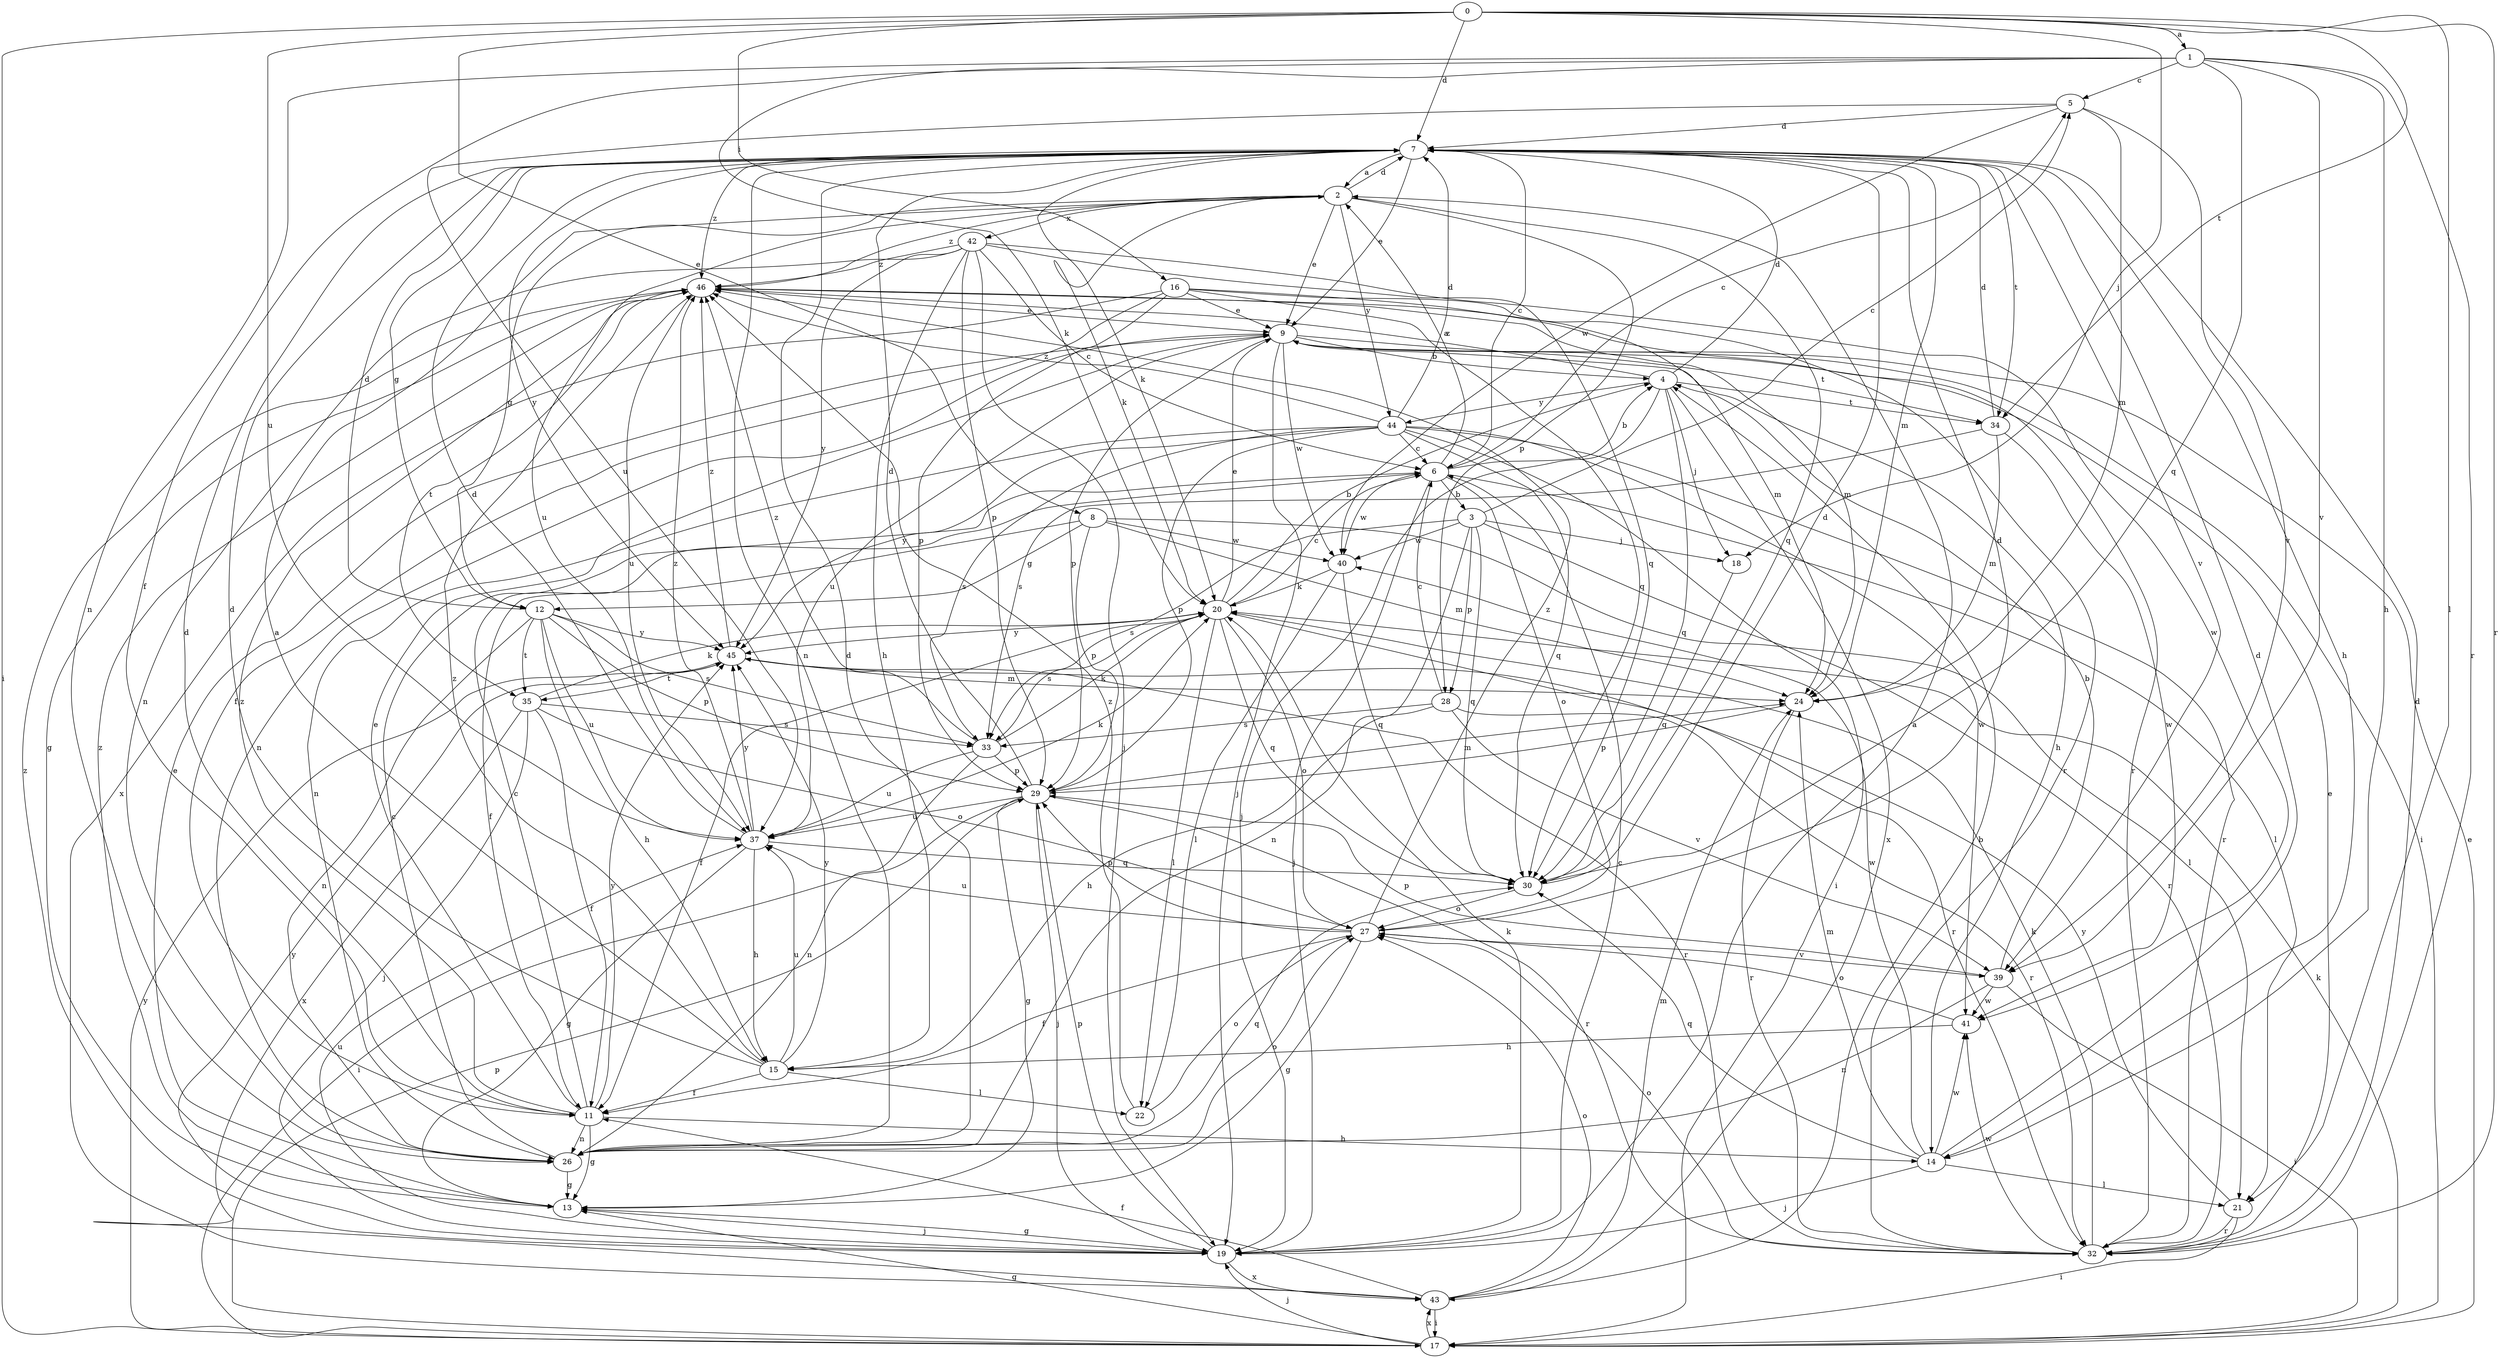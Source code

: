 strict digraph  {
0;
1;
2;
3;
4;
5;
6;
7;
8;
9;
11;
12;
13;
14;
15;
16;
17;
18;
19;
20;
21;
22;
24;
26;
27;
28;
29;
30;
32;
33;
34;
35;
37;
39;
40;
41;
42;
43;
44;
45;
46;
0 -> 1  [label=a];
0 -> 7  [label=d];
0 -> 8  [label=e];
0 -> 16  [label=i];
0 -> 17  [label=i];
0 -> 18  [label=j];
0 -> 21  [label=l];
0 -> 32  [label=r];
0 -> 34  [label=t];
0 -> 37  [label=u];
1 -> 5  [label=c];
1 -> 11  [label=f];
1 -> 14  [label=h];
1 -> 20  [label=k];
1 -> 26  [label=n];
1 -> 30  [label=q];
1 -> 32  [label=r];
1 -> 39  [label=v];
2 -> 7  [label=d];
2 -> 9  [label=e];
2 -> 12  [label=g];
2 -> 20  [label=k];
2 -> 28  [label=p];
2 -> 30  [label=q];
2 -> 37  [label=u];
2 -> 42  [label=x];
2 -> 44  [label=y];
2 -> 46  [label=z];
3 -> 5  [label=c];
3 -> 18  [label=j];
3 -> 26  [label=n];
3 -> 28  [label=p];
3 -> 30  [label=q];
3 -> 32  [label=r];
3 -> 33  [label=s];
3 -> 40  [label=w];
4 -> 7  [label=d];
4 -> 18  [label=j];
4 -> 19  [label=j];
4 -> 30  [label=q];
4 -> 34  [label=t];
4 -> 43  [label=x];
4 -> 44  [label=y];
4 -> 46  [label=z];
5 -> 7  [label=d];
5 -> 24  [label=m];
5 -> 37  [label=u];
5 -> 39  [label=v];
5 -> 40  [label=w];
6 -> 2  [label=a];
6 -> 3  [label=b];
6 -> 4  [label=b];
6 -> 5  [label=c];
6 -> 19  [label=j];
6 -> 21  [label=l];
6 -> 27  [label=o];
6 -> 40  [label=w];
7 -> 2  [label=a];
7 -> 6  [label=c];
7 -> 9  [label=e];
7 -> 12  [label=g];
7 -> 14  [label=h];
7 -> 20  [label=k];
7 -> 24  [label=m];
7 -> 26  [label=n];
7 -> 34  [label=t];
7 -> 39  [label=v];
7 -> 45  [label=y];
7 -> 46  [label=z];
8 -> 11  [label=f];
8 -> 12  [label=g];
8 -> 21  [label=l];
8 -> 24  [label=m];
8 -> 29  [label=p];
8 -> 40  [label=w];
9 -> 4  [label=b];
9 -> 14  [label=h];
9 -> 17  [label=i];
9 -> 19  [label=j];
9 -> 26  [label=n];
9 -> 29  [label=p];
9 -> 34  [label=t];
9 -> 37  [label=u];
9 -> 40  [label=w];
11 -> 6  [label=c];
11 -> 7  [label=d];
11 -> 9  [label=e];
11 -> 13  [label=g];
11 -> 14  [label=h];
11 -> 26  [label=n];
11 -> 45  [label=y];
11 -> 46  [label=z];
12 -> 7  [label=d];
12 -> 15  [label=h];
12 -> 26  [label=n];
12 -> 29  [label=p];
12 -> 33  [label=s];
12 -> 35  [label=t];
12 -> 37  [label=u];
12 -> 45  [label=y];
13 -> 9  [label=e];
13 -> 19  [label=j];
13 -> 46  [label=z];
14 -> 7  [label=d];
14 -> 19  [label=j];
14 -> 21  [label=l];
14 -> 24  [label=m];
14 -> 30  [label=q];
14 -> 40  [label=w];
14 -> 41  [label=w];
15 -> 2  [label=a];
15 -> 7  [label=d];
15 -> 11  [label=f];
15 -> 22  [label=l];
15 -> 37  [label=u];
15 -> 45  [label=y];
15 -> 46  [label=z];
16 -> 9  [label=e];
16 -> 11  [label=f];
16 -> 24  [label=m];
16 -> 29  [label=p];
16 -> 30  [label=q];
16 -> 32  [label=r];
16 -> 43  [label=x];
17 -> 9  [label=e];
17 -> 13  [label=g];
17 -> 19  [label=j];
17 -> 20  [label=k];
17 -> 29  [label=p];
17 -> 43  [label=x];
17 -> 45  [label=y];
18 -> 30  [label=q];
19 -> 2  [label=a];
19 -> 6  [label=c];
19 -> 13  [label=g];
19 -> 20  [label=k];
19 -> 29  [label=p];
19 -> 37  [label=u];
19 -> 43  [label=x];
19 -> 45  [label=y];
19 -> 46  [label=z];
20 -> 4  [label=b];
20 -> 6  [label=c];
20 -> 9  [label=e];
20 -> 11  [label=f];
20 -> 22  [label=l];
20 -> 27  [label=o];
20 -> 30  [label=q];
20 -> 32  [label=r];
20 -> 33  [label=s];
20 -> 45  [label=y];
21 -> 17  [label=i];
21 -> 32  [label=r];
21 -> 45  [label=y];
22 -> 27  [label=o];
22 -> 46  [label=z];
24 -> 29  [label=p];
24 -> 32  [label=r];
26 -> 6  [label=c];
26 -> 7  [label=d];
26 -> 13  [label=g];
26 -> 27  [label=o];
26 -> 30  [label=q];
27 -> 7  [label=d];
27 -> 11  [label=f];
27 -> 13  [label=g];
27 -> 29  [label=p];
27 -> 37  [label=u];
27 -> 39  [label=v];
27 -> 46  [label=z];
28 -> 6  [label=c];
28 -> 15  [label=h];
28 -> 32  [label=r];
28 -> 33  [label=s];
28 -> 39  [label=v];
29 -> 7  [label=d];
29 -> 13  [label=g];
29 -> 17  [label=i];
29 -> 19  [label=j];
29 -> 24  [label=m];
29 -> 32  [label=r];
29 -> 37  [label=u];
30 -> 7  [label=d];
30 -> 27  [label=o];
32 -> 7  [label=d];
32 -> 9  [label=e];
32 -> 20  [label=k];
32 -> 27  [label=o];
32 -> 41  [label=w];
33 -> 20  [label=k];
33 -> 26  [label=n];
33 -> 29  [label=p];
33 -> 37  [label=u];
33 -> 46  [label=z];
34 -> 7  [label=d];
34 -> 24  [label=m];
34 -> 33  [label=s];
34 -> 41  [label=w];
35 -> 11  [label=f];
35 -> 19  [label=j];
35 -> 20  [label=k];
35 -> 27  [label=o];
35 -> 33  [label=s];
35 -> 43  [label=x];
37 -> 7  [label=d];
37 -> 13  [label=g];
37 -> 15  [label=h];
37 -> 20  [label=k];
37 -> 30  [label=q];
37 -> 45  [label=y];
37 -> 46  [label=z];
39 -> 4  [label=b];
39 -> 17  [label=i];
39 -> 26  [label=n];
39 -> 29  [label=p];
39 -> 41  [label=w];
40 -> 20  [label=k];
40 -> 22  [label=l];
40 -> 30  [label=q];
41 -> 15  [label=h];
41 -> 27  [label=o];
42 -> 6  [label=c];
42 -> 15  [label=h];
42 -> 19  [label=j];
42 -> 26  [label=n];
42 -> 29  [label=p];
42 -> 30  [label=q];
42 -> 41  [label=w];
42 -> 45  [label=y];
42 -> 46  [label=z];
43 -> 4  [label=b];
43 -> 11  [label=f];
43 -> 17  [label=i];
43 -> 24  [label=m];
43 -> 27  [label=o];
44 -> 6  [label=c];
44 -> 7  [label=d];
44 -> 17  [label=i];
44 -> 26  [label=n];
44 -> 29  [label=p];
44 -> 30  [label=q];
44 -> 32  [label=r];
44 -> 33  [label=s];
44 -> 41  [label=w];
44 -> 45  [label=y];
44 -> 46  [label=z];
45 -> 24  [label=m];
45 -> 32  [label=r];
45 -> 35  [label=t];
45 -> 46  [label=z];
46 -> 9  [label=e];
46 -> 13  [label=g];
46 -> 24  [label=m];
46 -> 32  [label=r];
46 -> 35  [label=t];
46 -> 37  [label=u];
}
